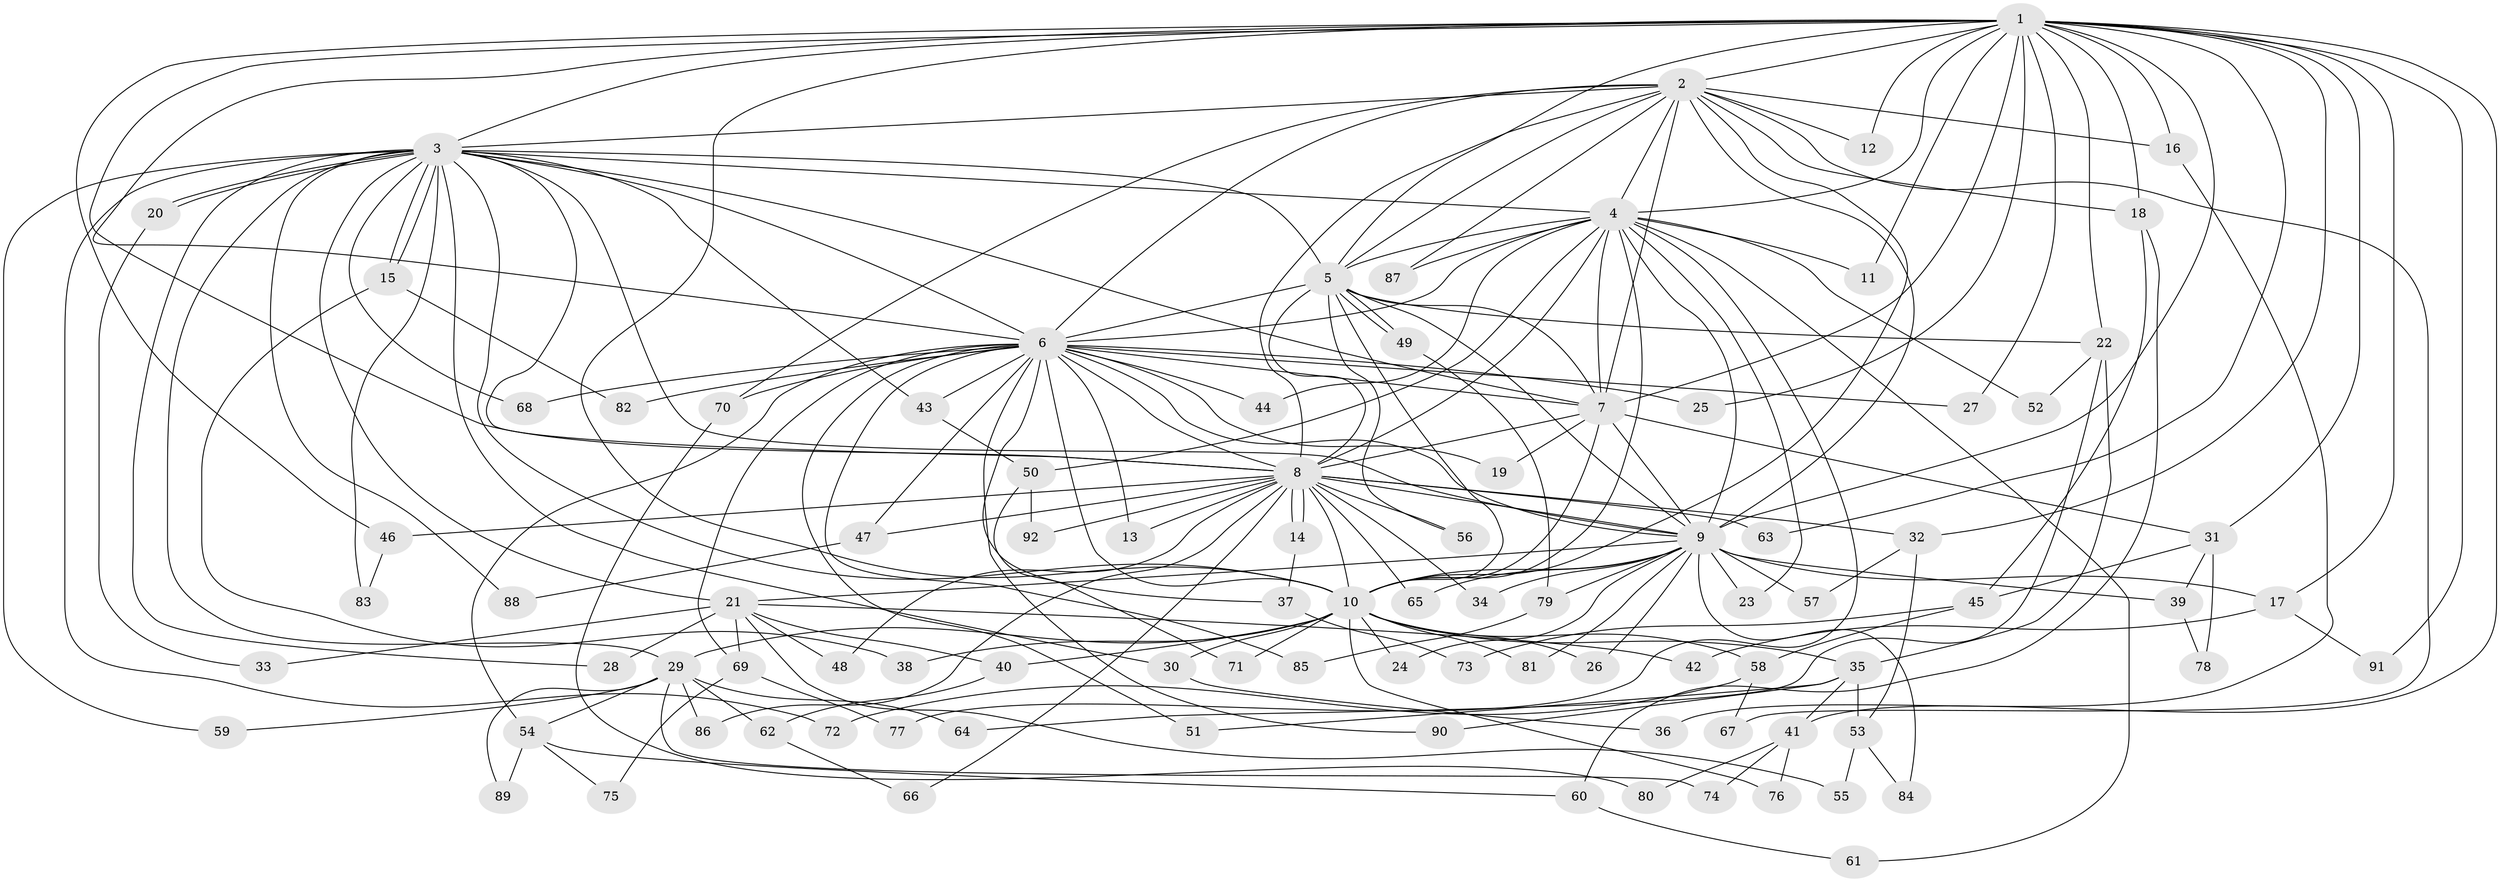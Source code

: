 // Generated by graph-tools (version 1.1) at 2025/49/03/09/25 03:49:33]
// undirected, 92 vertices, 209 edges
graph export_dot {
graph [start="1"]
  node [color=gray90,style=filled];
  1;
  2;
  3;
  4;
  5;
  6;
  7;
  8;
  9;
  10;
  11;
  12;
  13;
  14;
  15;
  16;
  17;
  18;
  19;
  20;
  21;
  22;
  23;
  24;
  25;
  26;
  27;
  28;
  29;
  30;
  31;
  32;
  33;
  34;
  35;
  36;
  37;
  38;
  39;
  40;
  41;
  42;
  43;
  44;
  45;
  46;
  47;
  48;
  49;
  50;
  51;
  52;
  53;
  54;
  55;
  56;
  57;
  58;
  59;
  60;
  61;
  62;
  63;
  64;
  65;
  66;
  67;
  68;
  69;
  70;
  71;
  72;
  73;
  74;
  75;
  76;
  77;
  78;
  79;
  80;
  81;
  82;
  83;
  84;
  85;
  86;
  87;
  88;
  89;
  90;
  91;
  92;
  1 -- 2;
  1 -- 3;
  1 -- 4;
  1 -- 5;
  1 -- 6;
  1 -- 7;
  1 -- 8;
  1 -- 9;
  1 -- 10;
  1 -- 11;
  1 -- 12;
  1 -- 16;
  1 -- 17;
  1 -- 18;
  1 -- 22;
  1 -- 25;
  1 -- 27;
  1 -- 31;
  1 -- 32;
  1 -- 41;
  1 -- 46;
  1 -- 63;
  1 -- 91;
  2 -- 3;
  2 -- 4;
  2 -- 5;
  2 -- 6;
  2 -- 7;
  2 -- 8;
  2 -- 9;
  2 -- 10;
  2 -- 12;
  2 -- 16;
  2 -- 18;
  2 -- 67;
  2 -- 70;
  2 -- 87;
  3 -- 4;
  3 -- 5;
  3 -- 6;
  3 -- 7;
  3 -- 8;
  3 -- 9;
  3 -- 10;
  3 -- 15;
  3 -- 15;
  3 -- 20;
  3 -- 20;
  3 -- 21;
  3 -- 28;
  3 -- 29;
  3 -- 30;
  3 -- 43;
  3 -- 59;
  3 -- 68;
  3 -- 72;
  3 -- 83;
  3 -- 88;
  4 -- 5;
  4 -- 6;
  4 -- 7;
  4 -- 8;
  4 -- 9;
  4 -- 10;
  4 -- 11;
  4 -- 23;
  4 -- 44;
  4 -- 50;
  4 -- 52;
  4 -- 61;
  4 -- 77;
  4 -- 87;
  5 -- 6;
  5 -- 7;
  5 -- 8;
  5 -- 9;
  5 -- 10;
  5 -- 22;
  5 -- 49;
  5 -- 49;
  5 -- 56;
  6 -- 7;
  6 -- 8;
  6 -- 9;
  6 -- 10;
  6 -- 13;
  6 -- 19;
  6 -- 25;
  6 -- 27;
  6 -- 37;
  6 -- 43;
  6 -- 44;
  6 -- 47;
  6 -- 51;
  6 -- 54;
  6 -- 68;
  6 -- 69;
  6 -- 70;
  6 -- 82;
  6 -- 85;
  6 -- 90;
  7 -- 8;
  7 -- 9;
  7 -- 10;
  7 -- 19;
  7 -- 31;
  8 -- 9;
  8 -- 10;
  8 -- 13;
  8 -- 14;
  8 -- 14;
  8 -- 32;
  8 -- 34;
  8 -- 46;
  8 -- 47;
  8 -- 48;
  8 -- 56;
  8 -- 63;
  8 -- 65;
  8 -- 66;
  8 -- 86;
  8 -- 92;
  9 -- 10;
  9 -- 17;
  9 -- 21;
  9 -- 23;
  9 -- 24;
  9 -- 26;
  9 -- 34;
  9 -- 39;
  9 -- 57;
  9 -- 65;
  9 -- 79;
  9 -- 81;
  9 -- 84;
  10 -- 24;
  10 -- 26;
  10 -- 29;
  10 -- 30;
  10 -- 35;
  10 -- 38;
  10 -- 40;
  10 -- 58;
  10 -- 71;
  10 -- 76;
  10 -- 81;
  14 -- 37;
  15 -- 38;
  15 -- 82;
  16 -- 36;
  17 -- 42;
  17 -- 91;
  18 -- 45;
  18 -- 60;
  20 -- 33;
  21 -- 28;
  21 -- 33;
  21 -- 40;
  21 -- 42;
  21 -- 48;
  21 -- 55;
  21 -- 69;
  22 -- 35;
  22 -- 52;
  22 -- 64;
  29 -- 54;
  29 -- 59;
  29 -- 62;
  29 -- 64;
  29 -- 74;
  29 -- 86;
  29 -- 89;
  30 -- 36;
  31 -- 39;
  31 -- 45;
  31 -- 78;
  32 -- 53;
  32 -- 57;
  35 -- 41;
  35 -- 51;
  35 -- 53;
  35 -- 90;
  37 -- 73;
  39 -- 78;
  40 -- 62;
  41 -- 74;
  41 -- 76;
  41 -- 80;
  43 -- 50;
  45 -- 58;
  45 -- 73;
  46 -- 83;
  47 -- 88;
  49 -- 79;
  50 -- 71;
  50 -- 92;
  53 -- 55;
  53 -- 84;
  54 -- 60;
  54 -- 75;
  54 -- 89;
  58 -- 67;
  58 -- 72;
  60 -- 61;
  62 -- 66;
  69 -- 75;
  69 -- 77;
  70 -- 80;
  79 -- 85;
}

